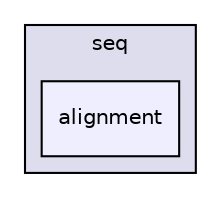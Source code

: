 digraph "java/broad/pda/seq/alignment" {
  compound=true
  node [ fontsize="10", fontname="Helvetica"];
  edge [ labelfontsize="10", labelfontname="Helvetica"];
  subgraph clusterdir_40e28ab81d2798526c2fdce0497e5b74 {
    graph [ bgcolor="#ddddee", pencolor="black", label="seq" fontname="Helvetica", fontsize="10", URL="dir_40e28ab81d2798526c2fdce0497e5b74.html"]
  dir_194194916ca3888176d485aaa1c05d8f [shape=box, label="alignment", style="filled", fillcolor="#eeeeff", pencolor="black", URL="dir_194194916ca3888176d485aaa1c05d8f.html"];
  }
}
